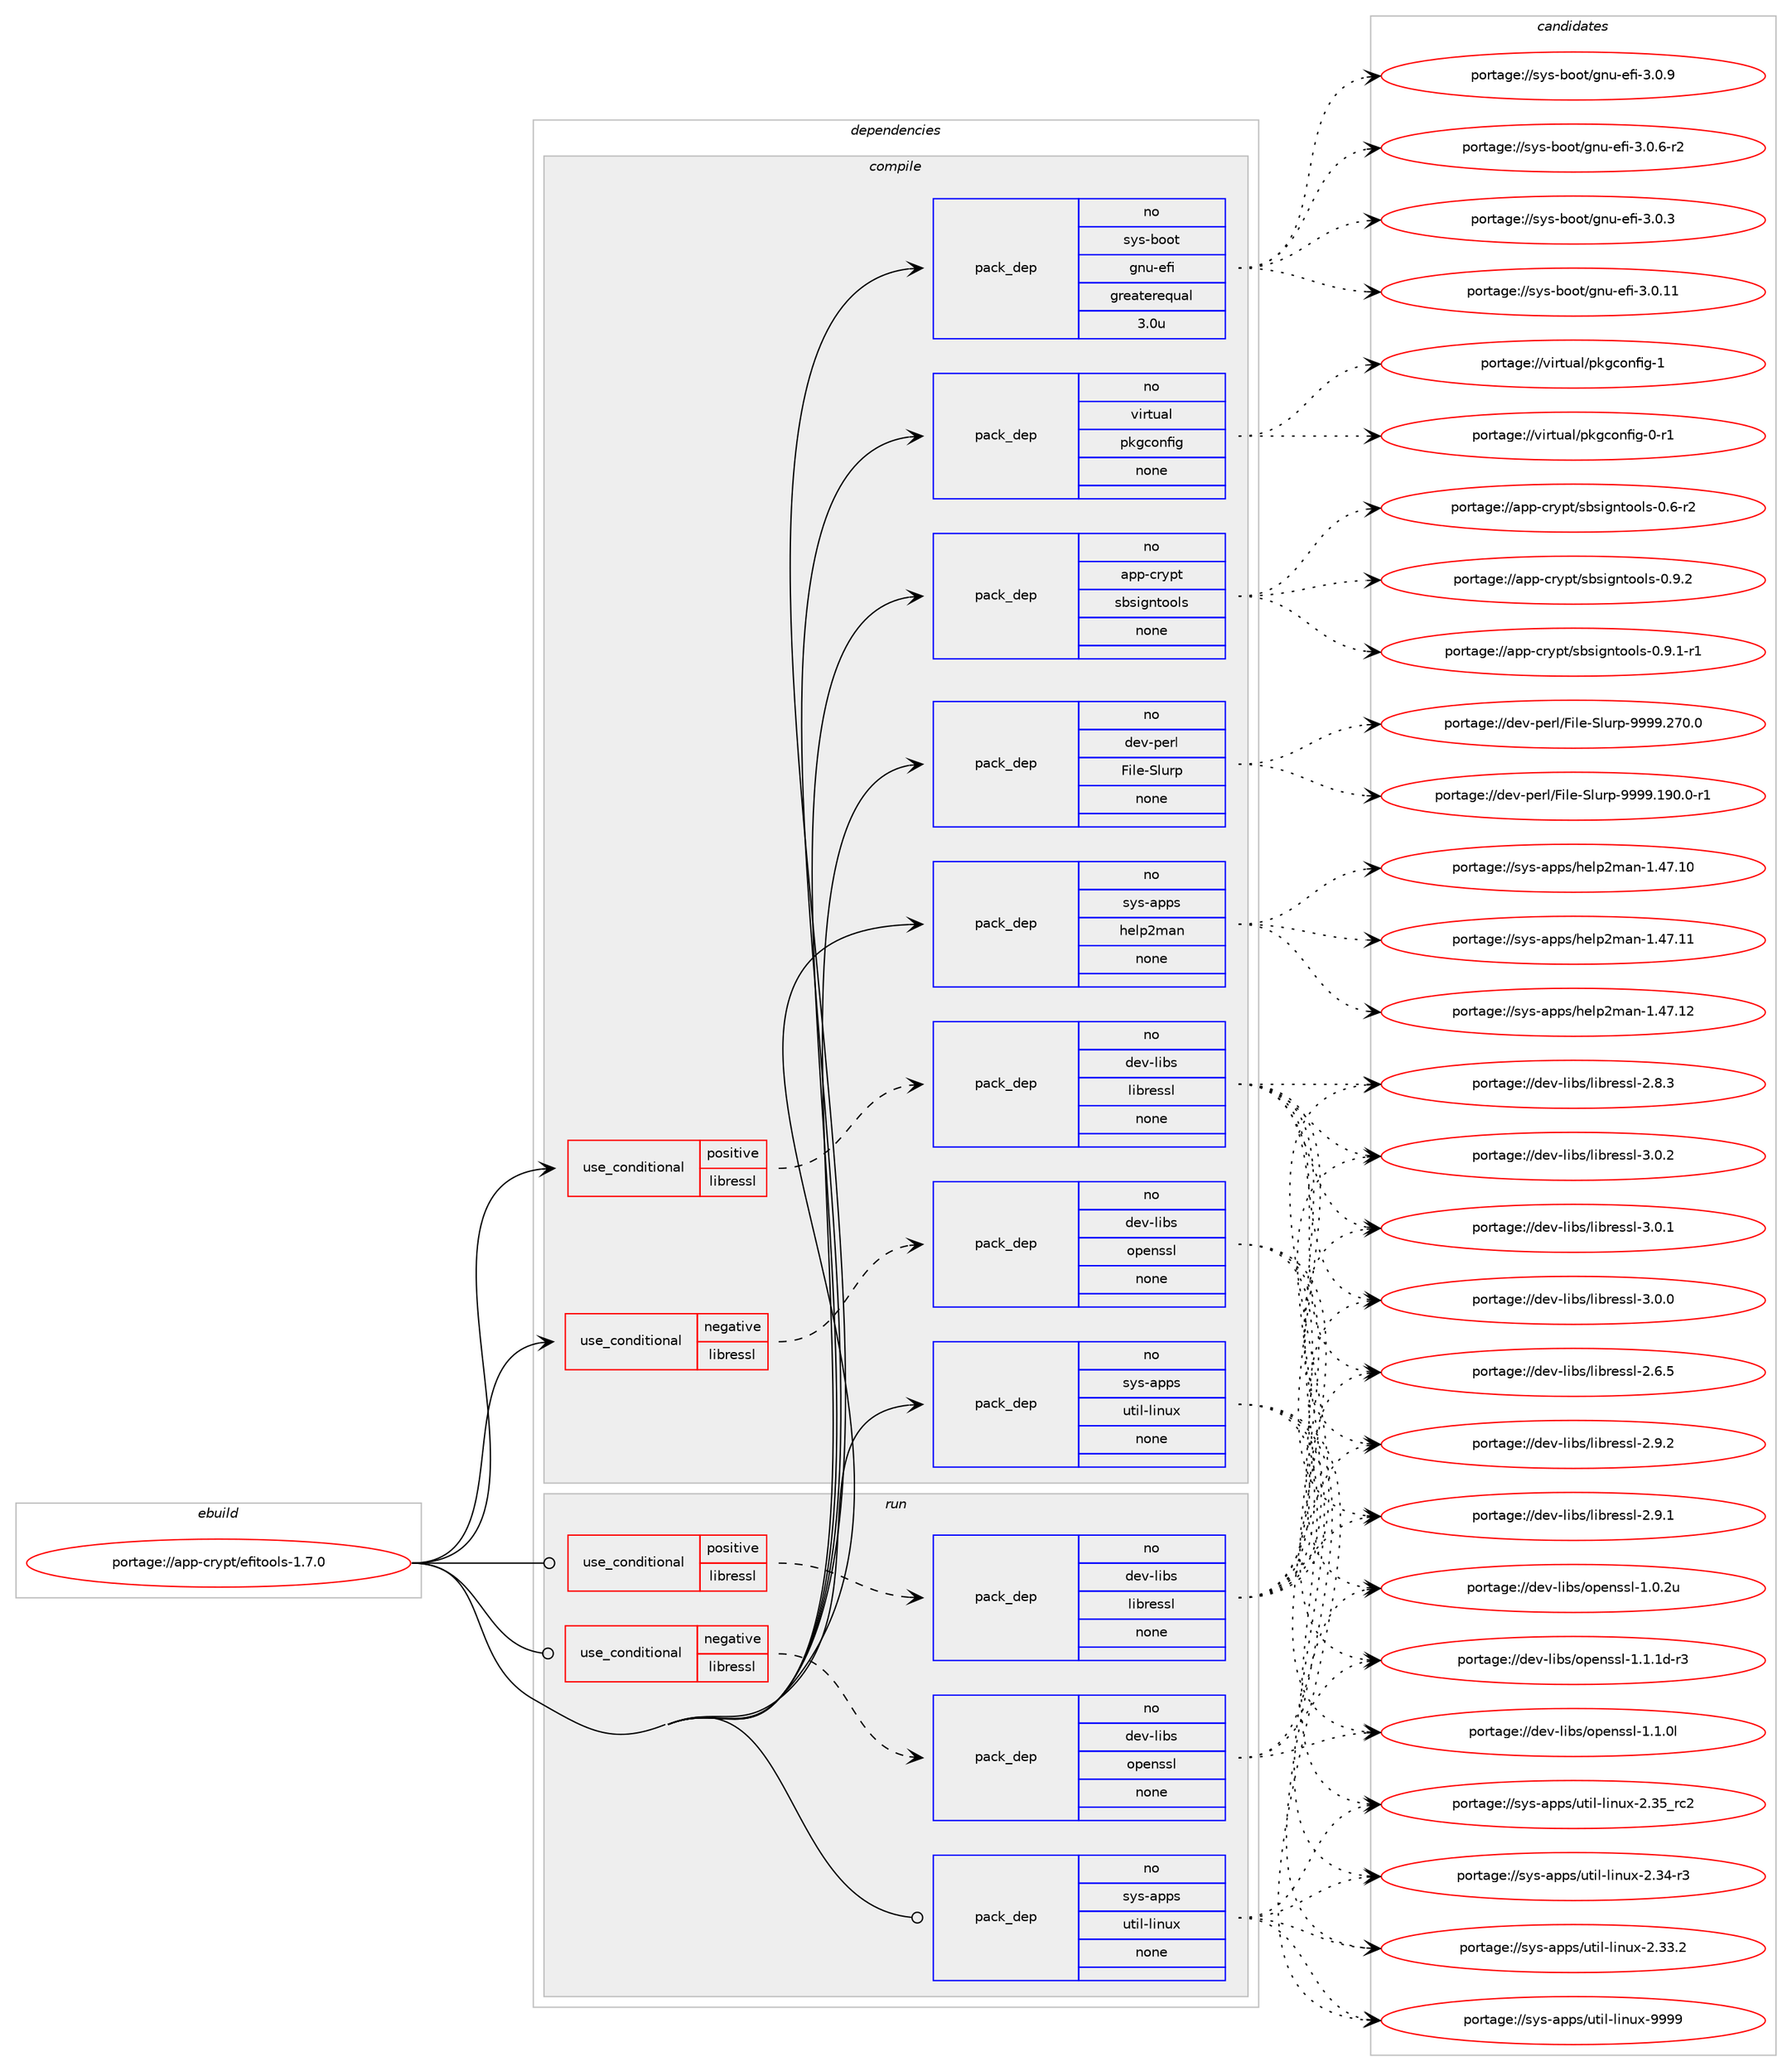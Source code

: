 digraph prolog {

# *************
# Graph options
# *************

newrank=true;
concentrate=true;
compound=true;
graph [rankdir=LR,fontname=Helvetica,fontsize=10,ranksep=1.5];#, ranksep=2.5, nodesep=0.2];
edge  [arrowhead=vee];
node  [fontname=Helvetica,fontsize=10];

# **********
# The ebuild
# **********

subgraph cluster_leftcol {
color=gray;
label=<<i>ebuild</i>>;
id [label="portage://app-crypt/efitools-1.7.0", color=red, width=4, href="../app-crypt/efitools-1.7.0.svg"];
}

# ****************
# The dependencies
# ****************

subgraph cluster_midcol {
color=gray;
label=<<i>dependencies</i>>;
subgraph cluster_compile {
fillcolor="#eeeeee";
style=filled;
label=<<i>compile</i>>;
subgraph cond151638 {
dependency643542 [label=<<TABLE BORDER="0" CELLBORDER="1" CELLSPACING="0" CELLPADDING="4"><TR><TD ROWSPAN="3" CELLPADDING="10">use_conditional</TD></TR><TR><TD>negative</TD></TR><TR><TD>libressl</TD></TR></TABLE>>, shape=none, color=red];
subgraph pack483340 {
dependency643543 [label=<<TABLE BORDER="0" CELLBORDER="1" CELLSPACING="0" CELLPADDING="4" WIDTH="220"><TR><TD ROWSPAN="6" CELLPADDING="30">pack_dep</TD></TR><TR><TD WIDTH="110">no</TD></TR><TR><TD>dev-libs</TD></TR><TR><TD>openssl</TD></TR><TR><TD>none</TD></TR><TR><TD></TD></TR></TABLE>>, shape=none, color=blue];
}
dependency643542:e -> dependency643543:w [weight=20,style="dashed",arrowhead="vee"];
}
id:e -> dependency643542:w [weight=20,style="solid",arrowhead="vee"];
subgraph cond151639 {
dependency643544 [label=<<TABLE BORDER="0" CELLBORDER="1" CELLSPACING="0" CELLPADDING="4"><TR><TD ROWSPAN="3" CELLPADDING="10">use_conditional</TD></TR><TR><TD>positive</TD></TR><TR><TD>libressl</TD></TR></TABLE>>, shape=none, color=red];
subgraph pack483341 {
dependency643545 [label=<<TABLE BORDER="0" CELLBORDER="1" CELLSPACING="0" CELLPADDING="4" WIDTH="220"><TR><TD ROWSPAN="6" CELLPADDING="30">pack_dep</TD></TR><TR><TD WIDTH="110">no</TD></TR><TR><TD>dev-libs</TD></TR><TR><TD>libressl</TD></TR><TR><TD>none</TD></TR><TR><TD></TD></TR></TABLE>>, shape=none, color=blue];
}
dependency643544:e -> dependency643545:w [weight=20,style="dashed",arrowhead="vee"];
}
id:e -> dependency643544:w [weight=20,style="solid",arrowhead="vee"];
subgraph pack483342 {
dependency643546 [label=<<TABLE BORDER="0" CELLBORDER="1" CELLSPACING="0" CELLPADDING="4" WIDTH="220"><TR><TD ROWSPAN="6" CELLPADDING="30">pack_dep</TD></TR><TR><TD WIDTH="110">no</TD></TR><TR><TD>app-crypt</TD></TR><TR><TD>sbsigntools</TD></TR><TR><TD>none</TD></TR><TR><TD></TD></TR></TABLE>>, shape=none, color=blue];
}
id:e -> dependency643546:w [weight=20,style="solid",arrowhead="vee"];
subgraph pack483343 {
dependency643547 [label=<<TABLE BORDER="0" CELLBORDER="1" CELLSPACING="0" CELLPADDING="4" WIDTH="220"><TR><TD ROWSPAN="6" CELLPADDING="30">pack_dep</TD></TR><TR><TD WIDTH="110">no</TD></TR><TR><TD>dev-perl</TD></TR><TR><TD>File-Slurp</TD></TR><TR><TD>none</TD></TR><TR><TD></TD></TR></TABLE>>, shape=none, color=blue];
}
id:e -> dependency643547:w [weight=20,style="solid",arrowhead="vee"];
subgraph pack483344 {
dependency643548 [label=<<TABLE BORDER="0" CELLBORDER="1" CELLSPACING="0" CELLPADDING="4" WIDTH="220"><TR><TD ROWSPAN="6" CELLPADDING="30">pack_dep</TD></TR><TR><TD WIDTH="110">no</TD></TR><TR><TD>sys-apps</TD></TR><TR><TD>help2man</TD></TR><TR><TD>none</TD></TR><TR><TD></TD></TR></TABLE>>, shape=none, color=blue];
}
id:e -> dependency643548:w [weight=20,style="solid",arrowhead="vee"];
subgraph pack483345 {
dependency643549 [label=<<TABLE BORDER="0" CELLBORDER="1" CELLSPACING="0" CELLPADDING="4" WIDTH="220"><TR><TD ROWSPAN="6" CELLPADDING="30">pack_dep</TD></TR><TR><TD WIDTH="110">no</TD></TR><TR><TD>sys-apps</TD></TR><TR><TD>util-linux</TD></TR><TR><TD>none</TD></TR><TR><TD></TD></TR></TABLE>>, shape=none, color=blue];
}
id:e -> dependency643549:w [weight=20,style="solid",arrowhead="vee"];
subgraph pack483346 {
dependency643550 [label=<<TABLE BORDER="0" CELLBORDER="1" CELLSPACING="0" CELLPADDING="4" WIDTH="220"><TR><TD ROWSPAN="6" CELLPADDING="30">pack_dep</TD></TR><TR><TD WIDTH="110">no</TD></TR><TR><TD>sys-boot</TD></TR><TR><TD>gnu-efi</TD></TR><TR><TD>greaterequal</TD></TR><TR><TD>3.0u</TD></TR></TABLE>>, shape=none, color=blue];
}
id:e -> dependency643550:w [weight=20,style="solid",arrowhead="vee"];
subgraph pack483347 {
dependency643551 [label=<<TABLE BORDER="0" CELLBORDER="1" CELLSPACING="0" CELLPADDING="4" WIDTH="220"><TR><TD ROWSPAN="6" CELLPADDING="30">pack_dep</TD></TR><TR><TD WIDTH="110">no</TD></TR><TR><TD>virtual</TD></TR><TR><TD>pkgconfig</TD></TR><TR><TD>none</TD></TR><TR><TD></TD></TR></TABLE>>, shape=none, color=blue];
}
id:e -> dependency643551:w [weight=20,style="solid",arrowhead="vee"];
}
subgraph cluster_compileandrun {
fillcolor="#eeeeee";
style=filled;
label=<<i>compile and run</i>>;
}
subgraph cluster_run {
fillcolor="#eeeeee";
style=filled;
label=<<i>run</i>>;
subgraph cond151640 {
dependency643552 [label=<<TABLE BORDER="0" CELLBORDER="1" CELLSPACING="0" CELLPADDING="4"><TR><TD ROWSPAN="3" CELLPADDING="10">use_conditional</TD></TR><TR><TD>negative</TD></TR><TR><TD>libressl</TD></TR></TABLE>>, shape=none, color=red];
subgraph pack483348 {
dependency643553 [label=<<TABLE BORDER="0" CELLBORDER="1" CELLSPACING="0" CELLPADDING="4" WIDTH="220"><TR><TD ROWSPAN="6" CELLPADDING="30">pack_dep</TD></TR><TR><TD WIDTH="110">no</TD></TR><TR><TD>dev-libs</TD></TR><TR><TD>openssl</TD></TR><TR><TD>none</TD></TR><TR><TD></TD></TR></TABLE>>, shape=none, color=blue];
}
dependency643552:e -> dependency643553:w [weight=20,style="dashed",arrowhead="vee"];
}
id:e -> dependency643552:w [weight=20,style="solid",arrowhead="odot"];
subgraph cond151641 {
dependency643554 [label=<<TABLE BORDER="0" CELLBORDER="1" CELLSPACING="0" CELLPADDING="4"><TR><TD ROWSPAN="3" CELLPADDING="10">use_conditional</TD></TR><TR><TD>positive</TD></TR><TR><TD>libressl</TD></TR></TABLE>>, shape=none, color=red];
subgraph pack483349 {
dependency643555 [label=<<TABLE BORDER="0" CELLBORDER="1" CELLSPACING="0" CELLPADDING="4" WIDTH="220"><TR><TD ROWSPAN="6" CELLPADDING="30">pack_dep</TD></TR><TR><TD WIDTH="110">no</TD></TR><TR><TD>dev-libs</TD></TR><TR><TD>libressl</TD></TR><TR><TD>none</TD></TR><TR><TD></TD></TR></TABLE>>, shape=none, color=blue];
}
dependency643554:e -> dependency643555:w [weight=20,style="dashed",arrowhead="vee"];
}
id:e -> dependency643554:w [weight=20,style="solid",arrowhead="odot"];
subgraph pack483350 {
dependency643556 [label=<<TABLE BORDER="0" CELLBORDER="1" CELLSPACING="0" CELLPADDING="4" WIDTH="220"><TR><TD ROWSPAN="6" CELLPADDING="30">pack_dep</TD></TR><TR><TD WIDTH="110">no</TD></TR><TR><TD>sys-apps</TD></TR><TR><TD>util-linux</TD></TR><TR><TD>none</TD></TR><TR><TD></TD></TR></TABLE>>, shape=none, color=blue];
}
id:e -> dependency643556:w [weight=20,style="solid",arrowhead="odot"];
}
}

# **************
# The candidates
# **************

subgraph cluster_choices {
rank=same;
color=gray;
label=<<i>candidates</i>>;

subgraph choice483340 {
color=black;
nodesep=1;
choice1001011184510810598115471111121011101151151084549464946491004511451 [label="portage://dev-libs/openssl-1.1.1d-r3", color=red, width=4,href="../dev-libs/openssl-1.1.1d-r3.svg"];
choice100101118451081059811547111112101110115115108454946494648108 [label="portage://dev-libs/openssl-1.1.0l", color=red, width=4,href="../dev-libs/openssl-1.1.0l.svg"];
choice100101118451081059811547111112101110115115108454946484650117 [label="portage://dev-libs/openssl-1.0.2u", color=red, width=4,href="../dev-libs/openssl-1.0.2u.svg"];
dependency643543:e -> choice1001011184510810598115471111121011101151151084549464946491004511451:w [style=dotted,weight="100"];
dependency643543:e -> choice100101118451081059811547111112101110115115108454946494648108:w [style=dotted,weight="100"];
dependency643543:e -> choice100101118451081059811547111112101110115115108454946484650117:w [style=dotted,weight="100"];
}
subgraph choice483341 {
color=black;
nodesep=1;
choice10010111845108105981154710810598114101115115108455146484650 [label="portage://dev-libs/libressl-3.0.2", color=red, width=4,href="../dev-libs/libressl-3.0.2.svg"];
choice10010111845108105981154710810598114101115115108455146484649 [label="portage://dev-libs/libressl-3.0.1", color=red, width=4,href="../dev-libs/libressl-3.0.1.svg"];
choice10010111845108105981154710810598114101115115108455146484648 [label="portage://dev-libs/libressl-3.0.0", color=red, width=4,href="../dev-libs/libressl-3.0.0.svg"];
choice10010111845108105981154710810598114101115115108455046574650 [label="portage://dev-libs/libressl-2.9.2", color=red, width=4,href="../dev-libs/libressl-2.9.2.svg"];
choice10010111845108105981154710810598114101115115108455046574649 [label="portage://dev-libs/libressl-2.9.1", color=red, width=4,href="../dev-libs/libressl-2.9.1.svg"];
choice10010111845108105981154710810598114101115115108455046564651 [label="portage://dev-libs/libressl-2.8.3", color=red, width=4,href="../dev-libs/libressl-2.8.3.svg"];
choice10010111845108105981154710810598114101115115108455046544653 [label="portage://dev-libs/libressl-2.6.5", color=red, width=4,href="../dev-libs/libressl-2.6.5.svg"];
dependency643545:e -> choice10010111845108105981154710810598114101115115108455146484650:w [style=dotted,weight="100"];
dependency643545:e -> choice10010111845108105981154710810598114101115115108455146484649:w [style=dotted,weight="100"];
dependency643545:e -> choice10010111845108105981154710810598114101115115108455146484648:w [style=dotted,weight="100"];
dependency643545:e -> choice10010111845108105981154710810598114101115115108455046574650:w [style=dotted,weight="100"];
dependency643545:e -> choice10010111845108105981154710810598114101115115108455046574649:w [style=dotted,weight="100"];
dependency643545:e -> choice10010111845108105981154710810598114101115115108455046564651:w [style=dotted,weight="100"];
dependency643545:e -> choice10010111845108105981154710810598114101115115108455046544653:w [style=dotted,weight="100"];
}
subgraph choice483342 {
color=black;
nodesep=1;
choice9711211245991141211121164711598115105103110116111111108115454846574650 [label="portage://app-crypt/sbsigntools-0.9.2", color=red, width=4,href="../app-crypt/sbsigntools-0.9.2.svg"];
choice97112112459911412111211647115981151051031101161111111081154548465746494511449 [label="portage://app-crypt/sbsigntools-0.9.1-r1", color=red, width=4,href="../app-crypt/sbsigntools-0.9.1-r1.svg"];
choice9711211245991141211121164711598115105103110116111111108115454846544511450 [label="portage://app-crypt/sbsigntools-0.6-r2", color=red, width=4,href="../app-crypt/sbsigntools-0.6-r2.svg"];
dependency643546:e -> choice9711211245991141211121164711598115105103110116111111108115454846574650:w [style=dotted,weight="100"];
dependency643546:e -> choice97112112459911412111211647115981151051031101161111111081154548465746494511449:w [style=dotted,weight="100"];
dependency643546:e -> choice9711211245991141211121164711598115105103110116111111108115454846544511450:w [style=dotted,weight="100"];
}
subgraph choice483343 {
color=black;
nodesep=1;
choice10010111845112101114108477010510810145831081171141124557575757465055484648 [label="portage://dev-perl/File-Slurp-9999.270.0", color=red, width=4,href="../dev-perl/File-Slurp-9999.270.0.svg"];
choice100101118451121011141084770105108101458310811711411245575757574649574846484511449 [label="portage://dev-perl/File-Slurp-9999.190.0-r1", color=red, width=4,href="../dev-perl/File-Slurp-9999.190.0-r1.svg"];
dependency643547:e -> choice10010111845112101114108477010510810145831081171141124557575757465055484648:w [style=dotted,weight="100"];
dependency643547:e -> choice100101118451121011141084770105108101458310811711411245575757574649574846484511449:w [style=dotted,weight="100"];
}
subgraph choice483344 {
color=black;
nodesep=1;
choice11512111545971121121154710410110811250109971104549465255464950 [label="portage://sys-apps/help2man-1.47.12", color=red, width=4,href="../sys-apps/help2man-1.47.12.svg"];
choice11512111545971121121154710410110811250109971104549465255464949 [label="portage://sys-apps/help2man-1.47.11", color=red, width=4,href="../sys-apps/help2man-1.47.11.svg"];
choice11512111545971121121154710410110811250109971104549465255464948 [label="portage://sys-apps/help2man-1.47.10", color=red, width=4,href="../sys-apps/help2man-1.47.10.svg"];
dependency643548:e -> choice11512111545971121121154710410110811250109971104549465255464950:w [style=dotted,weight="100"];
dependency643548:e -> choice11512111545971121121154710410110811250109971104549465255464949:w [style=dotted,weight="100"];
dependency643548:e -> choice11512111545971121121154710410110811250109971104549465255464948:w [style=dotted,weight="100"];
}
subgraph choice483345 {
color=black;
nodesep=1;
choice115121115459711211211547117116105108451081051101171204557575757 [label="portage://sys-apps/util-linux-9999", color=red, width=4,href="../sys-apps/util-linux-9999.svg"];
choice115121115459711211211547117116105108451081051101171204550465153951149950 [label="portage://sys-apps/util-linux-2.35_rc2", color=red, width=4,href="../sys-apps/util-linux-2.35_rc2.svg"];
choice1151211154597112112115471171161051084510810511011712045504651524511451 [label="portage://sys-apps/util-linux-2.34-r3", color=red, width=4,href="../sys-apps/util-linux-2.34-r3.svg"];
choice1151211154597112112115471171161051084510810511011712045504651514650 [label="portage://sys-apps/util-linux-2.33.2", color=red, width=4,href="../sys-apps/util-linux-2.33.2.svg"];
dependency643549:e -> choice115121115459711211211547117116105108451081051101171204557575757:w [style=dotted,weight="100"];
dependency643549:e -> choice115121115459711211211547117116105108451081051101171204550465153951149950:w [style=dotted,weight="100"];
dependency643549:e -> choice1151211154597112112115471171161051084510810511011712045504651524511451:w [style=dotted,weight="100"];
dependency643549:e -> choice1151211154597112112115471171161051084510810511011712045504651514650:w [style=dotted,weight="100"];
}
subgraph choice483346 {
color=black;
nodesep=1;
choice11512111545981111111164710311011745101102105455146484657 [label="portage://sys-boot/gnu-efi-3.0.9", color=red, width=4,href="../sys-boot/gnu-efi-3.0.9.svg"];
choice115121115459811111111647103110117451011021054551464846544511450 [label="portage://sys-boot/gnu-efi-3.0.6-r2", color=red, width=4,href="../sys-boot/gnu-efi-3.0.6-r2.svg"];
choice11512111545981111111164710311011745101102105455146484651 [label="portage://sys-boot/gnu-efi-3.0.3", color=red, width=4,href="../sys-boot/gnu-efi-3.0.3.svg"];
choice1151211154598111111116471031101174510110210545514648464949 [label="portage://sys-boot/gnu-efi-3.0.11", color=red, width=4,href="../sys-boot/gnu-efi-3.0.11.svg"];
dependency643550:e -> choice11512111545981111111164710311011745101102105455146484657:w [style=dotted,weight="100"];
dependency643550:e -> choice115121115459811111111647103110117451011021054551464846544511450:w [style=dotted,weight="100"];
dependency643550:e -> choice11512111545981111111164710311011745101102105455146484651:w [style=dotted,weight="100"];
dependency643550:e -> choice1151211154598111111116471031101174510110210545514648464949:w [style=dotted,weight="100"];
}
subgraph choice483347 {
color=black;
nodesep=1;
choice1181051141161179710847112107103991111101021051034549 [label="portage://virtual/pkgconfig-1", color=red, width=4,href="../virtual/pkgconfig-1.svg"];
choice11810511411611797108471121071039911111010210510345484511449 [label="portage://virtual/pkgconfig-0-r1", color=red, width=4,href="../virtual/pkgconfig-0-r1.svg"];
dependency643551:e -> choice1181051141161179710847112107103991111101021051034549:w [style=dotted,weight="100"];
dependency643551:e -> choice11810511411611797108471121071039911111010210510345484511449:w [style=dotted,weight="100"];
}
subgraph choice483348 {
color=black;
nodesep=1;
choice1001011184510810598115471111121011101151151084549464946491004511451 [label="portage://dev-libs/openssl-1.1.1d-r3", color=red, width=4,href="../dev-libs/openssl-1.1.1d-r3.svg"];
choice100101118451081059811547111112101110115115108454946494648108 [label="portage://dev-libs/openssl-1.1.0l", color=red, width=4,href="../dev-libs/openssl-1.1.0l.svg"];
choice100101118451081059811547111112101110115115108454946484650117 [label="portage://dev-libs/openssl-1.0.2u", color=red, width=4,href="../dev-libs/openssl-1.0.2u.svg"];
dependency643553:e -> choice1001011184510810598115471111121011101151151084549464946491004511451:w [style=dotted,weight="100"];
dependency643553:e -> choice100101118451081059811547111112101110115115108454946494648108:w [style=dotted,weight="100"];
dependency643553:e -> choice100101118451081059811547111112101110115115108454946484650117:w [style=dotted,weight="100"];
}
subgraph choice483349 {
color=black;
nodesep=1;
choice10010111845108105981154710810598114101115115108455146484650 [label="portage://dev-libs/libressl-3.0.2", color=red, width=4,href="../dev-libs/libressl-3.0.2.svg"];
choice10010111845108105981154710810598114101115115108455146484649 [label="portage://dev-libs/libressl-3.0.1", color=red, width=4,href="../dev-libs/libressl-3.0.1.svg"];
choice10010111845108105981154710810598114101115115108455146484648 [label="portage://dev-libs/libressl-3.0.0", color=red, width=4,href="../dev-libs/libressl-3.0.0.svg"];
choice10010111845108105981154710810598114101115115108455046574650 [label="portage://dev-libs/libressl-2.9.2", color=red, width=4,href="../dev-libs/libressl-2.9.2.svg"];
choice10010111845108105981154710810598114101115115108455046574649 [label="portage://dev-libs/libressl-2.9.1", color=red, width=4,href="../dev-libs/libressl-2.9.1.svg"];
choice10010111845108105981154710810598114101115115108455046564651 [label="portage://dev-libs/libressl-2.8.3", color=red, width=4,href="../dev-libs/libressl-2.8.3.svg"];
choice10010111845108105981154710810598114101115115108455046544653 [label="portage://dev-libs/libressl-2.6.5", color=red, width=4,href="../dev-libs/libressl-2.6.5.svg"];
dependency643555:e -> choice10010111845108105981154710810598114101115115108455146484650:w [style=dotted,weight="100"];
dependency643555:e -> choice10010111845108105981154710810598114101115115108455146484649:w [style=dotted,weight="100"];
dependency643555:e -> choice10010111845108105981154710810598114101115115108455146484648:w [style=dotted,weight="100"];
dependency643555:e -> choice10010111845108105981154710810598114101115115108455046574650:w [style=dotted,weight="100"];
dependency643555:e -> choice10010111845108105981154710810598114101115115108455046574649:w [style=dotted,weight="100"];
dependency643555:e -> choice10010111845108105981154710810598114101115115108455046564651:w [style=dotted,weight="100"];
dependency643555:e -> choice10010111845108105981154710810598114101115115108455046544653:w [style=dotted,weight="100"];
}
subgraph choice483350 {
color=black;
nodesep=1;
choice115121115459711211211547117116105108451081051101171204557575757 [label="portage://sys-apps/util-linux-9999", color=red, width=4,href="../sys-apps/util-linux-9999.svg"];
choice115121115459711211211547117116105108451081051101171204550465153951149950 [label="portage://sys-apps/util-linux-2.35_rc2", color=red, width=4,href="../sys-apps/util-linux-2.35_rc2.svg"];
choice1151211154597112112115471171161051084510810511011712045504651524511451 [label="portage://sys-apps/util-linux-2.34-r3", color=red, width=4,href="../sys-apps/util-linux-2.34-r3.svg"];
choice1151211154597112112115471171161051084510810511011712045504651514650 [label="portage://sys-apps/util-linux-2.33.2", color=red, width=4,href="../sys-apps/util-linux-2.33.2.svg"];
dependency643556:e -> choice115121115459711211211547117116105108451081051101171204557575757:w [style=dotted,weight="100"];
dependency643556:e -> choice115121115459711211211547117116105108451081051101171204550465153951149950:w [style=dotted,weight="100"];
dependency643556:e -> choice1151211154597112112115471171161051084510810511011712045504651524511451:w [style=dotted,weight="100"];
dependency643556:e -> choice1151211154597112112115471171161051084510810511011712045504651514650:w [style=dotted,weight="100"];
}
}

}
